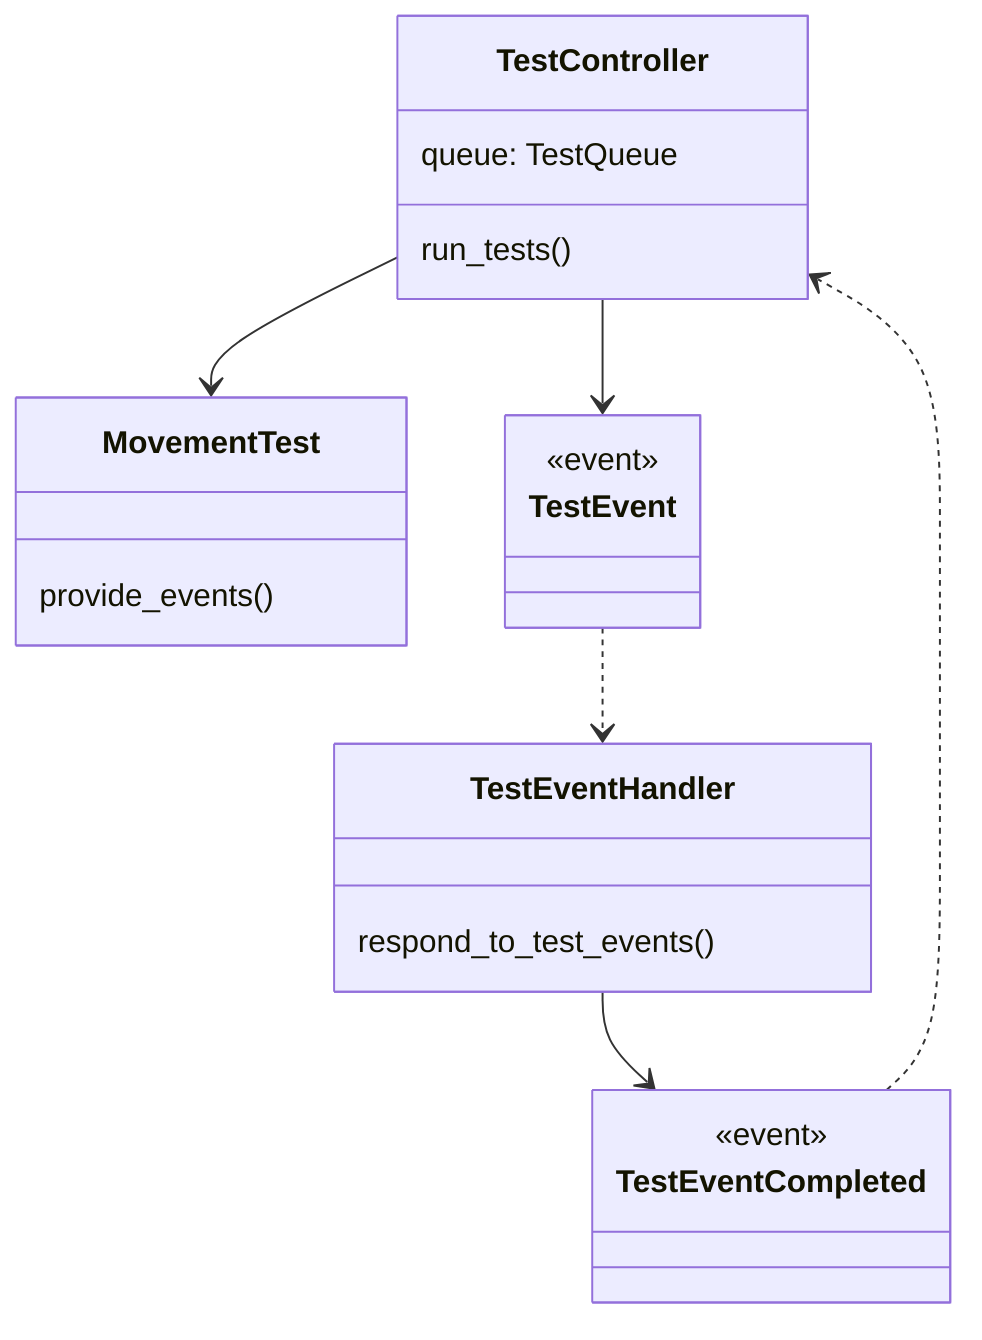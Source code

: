 %% High-level relationships remain for context
classDiagram
    class TestController {
        run_tests()
        queue: TestQueue
    }
    class MovementTest {
        provide_events()
    }
    class TestEventHandler {
        respond_to_test_events()
    }
    class TestEvent {
        <<event>>
    }
    class TestEventCompleted {
        <<event>>
    }

    TestController --> MovementTest
    TestController --> TestEvent
    TestEvent ..> TestEventHandler
    TestEventHandler --> TestEventCompleted
    TestEventCompleted ..> TestController